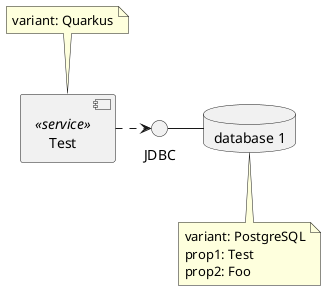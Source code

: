 @startuml
' comment

component Test <<service>>

note top of Test {
    variant: Quarkus
}

database "database 1"

note bottom of "database 1" {
    variant: PostgreSQL
    prop1: Test
    prop2: Foo
}

() JDBC - [database 1]
[Test] .> JDBC

@enduml
